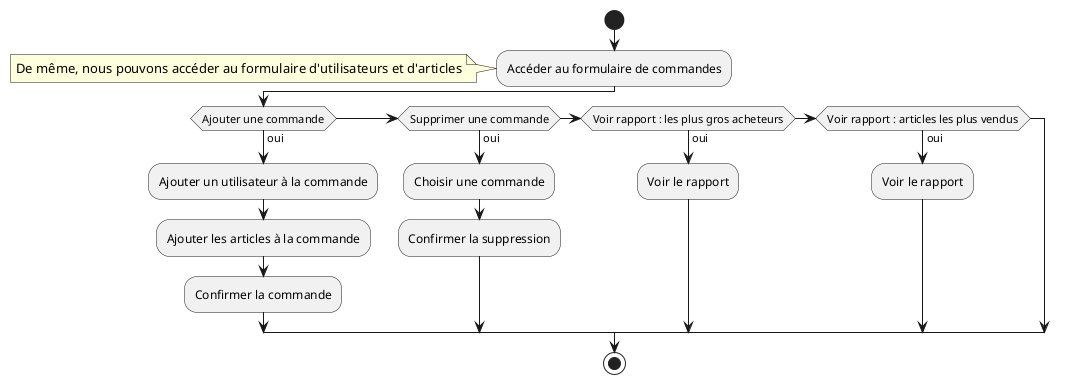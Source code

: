 @startuml
    start
        :Accéder au formulaire de commandes;
        note left : De même, nous pouvons accéder au formulaire d'utilisateurs et d'articles
        if (Ajouter une commande) then (oui)
            :Ajouter un utilisateur à la commande;
            :Ajouter les articles à la commande;
            :Confirmer la commande;
        elseif (Supprimer une commande) then (oui) 
            :Choisir une commande;
            :Confirmer la suppression;
        elseif (Voir rapport : les plus gros acheteurs) then (oui)
            :Voir le rapport;
        elseif (Voir rapport : articles les plus vendus) then (oui) 
            :Voir le rapport;
        endif
    stop
@enduml
